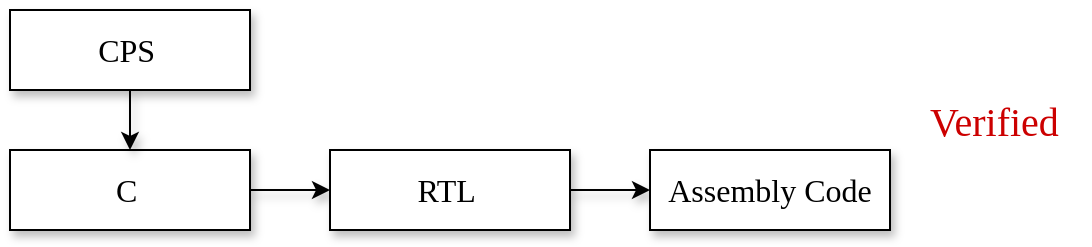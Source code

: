<mxfile version="21.3.7" type="github">
  <diagram name="第 1 页" id="1Dw9Ynk--573vEtILSNN">
    <mxGraphModel dx="1306" dy="733" grid="1" gridSize="10" guides="1" tooltips="1" connect="1" arrows="1" fold="1" page="1" pageScale="1" pageWidth="827" pageHeight="1169" math="0" shadow="0">
      <root>
        <mxCell id="0" />
        <mxCell id="1" parent="0" />
        <mxCell id="fWaGCtcjkp6Z5KC80GY5-7" value="" style="edgeStyle=orthogonalEdgeStyle;rounded=0;orthogonalLoop=1;jettySize=auto;html=1;shadow=1;" edge="1" parent="1" source="fWaGCtcjkp6Z5KC80GY5-1" target="fWaGCtcjkp6Z5KC80GY5-6">
          <mxGeometry relative="1" as="geometry" />
        </mxCell>
        <mxCell id="fWaGCtcjkp6Z5KC80GY5-1" value="&lt;font style=&quot;font-size: 16px;&quot; face=&quot;Times New Roman&quot;&gt;C&lt;/font&gt;&amp;nbsp;" style="rounded=0;whiteSpace=wrap;html=1;shadow=1;" vertex="1" parent="1">
          <mxGeometry x="90" y="330" width="120" height="40" as="geometry" />
        </mxCell>
        <mxCell id="fWaGCtcjkp6Z5KC80GY5-9" value="" style="edgeStyle=orthogonalEdgeStyle;rounded=0;orthogonalLoop=1;jettySize=auto;html=1;shadow=1;" edge="1" parent="1" source="fWaGCtcjkp6Z5KC80GY5-6" target="fWaGCtcjkp6Z5KC80GY5-8">
          <mxGeometry relative="1" as="geometry" />
        </mxCell>
        <mxCell id="fWaGCtcjkp6Z5KC80GY5-6" value="&lt;font style=&quot;font-size: 16px;&quot; face=&quot;Times New Roman&quot;&gt;RTL&lt;/font&gt;&amp;nbsp;" style="rounded=0;whiteSpace=wrap;html=1;shadow=1;" vertex="1" parent="1">
          <mxGeometry x="250" y="330" width="120" height="40" as="geometry" />
        </mxCell>
        <mxCell id="fWaGCtcjkp6Z5KC80GY5-8" value="&lt;font style=&quot;font-size: 16px;&quot; face=&quot;Times New Roman&quot;&gt;Assembly Code&lt;/font&gt;" style="rounded=0;whiteSpace=wrap;html=1;shadow=1;" vertex="1" parent="1">
          <mxGeometry x="410" y="330" width="120" height="40" as="geometry" />
        </mxCell>
        <mxCell id="fWaGCtcjkp6Z5KC80GY5-11" value="" style="edgeStyle=orthogonalEdgeStyle;rounded=0;orthogonalLoop=1;jettySize=auto;html=1;shadow=1;" edge="1" parent="1" source="fWaGCtcjkp6Z5KC80GY5-10" target="fWaGCtcjkp6Z5KC80GY5-1">
          <mxGeometry relative="1" as="geometry" />
        </mxCell>
        <mxCell id="fWaGCtcjkp6Z5KC80GY5-10" value="&lt;font style=&quot;font-size: 16px;&quot; face=&quot;Times New Roman&quot;&gt;CPS&lt;/font&gt;&amp;nbsp;" style="rounded=0;whiteSpace=wrap;html=1;shadow=1;" vertex="1" parent="1">
          <mxGeometry x="90" y="260" width="120" height="40" as="geometry" />
        </mxCell>
        <mxCell id="fWaGCtcjkp6Z5KC80GY5-12" value="&lt;font style=&quot;font-size: 20px;&quot; color=&quot;#cc0000&quot;&gt;&lt;font style=&quot;font-size: 20px;&quot; face=&quot;Times New Roman&quot;&gt;Verified&lt;/font&gt;&amp;nbsp;&lt;/font&gt;" style="text;html=1;strokeColor=none;fillColor=none;align=center;verticalAlign=middle;whiteSpace=wrap;rounded=0;" vertex="1" parent="1">
          <mxGeometry x="540" y="300" width="90" height="30" as="geometry" />
        </mxCell>
      </root>
    </mxGraphModel>
  </diagram>
</mxfile>
